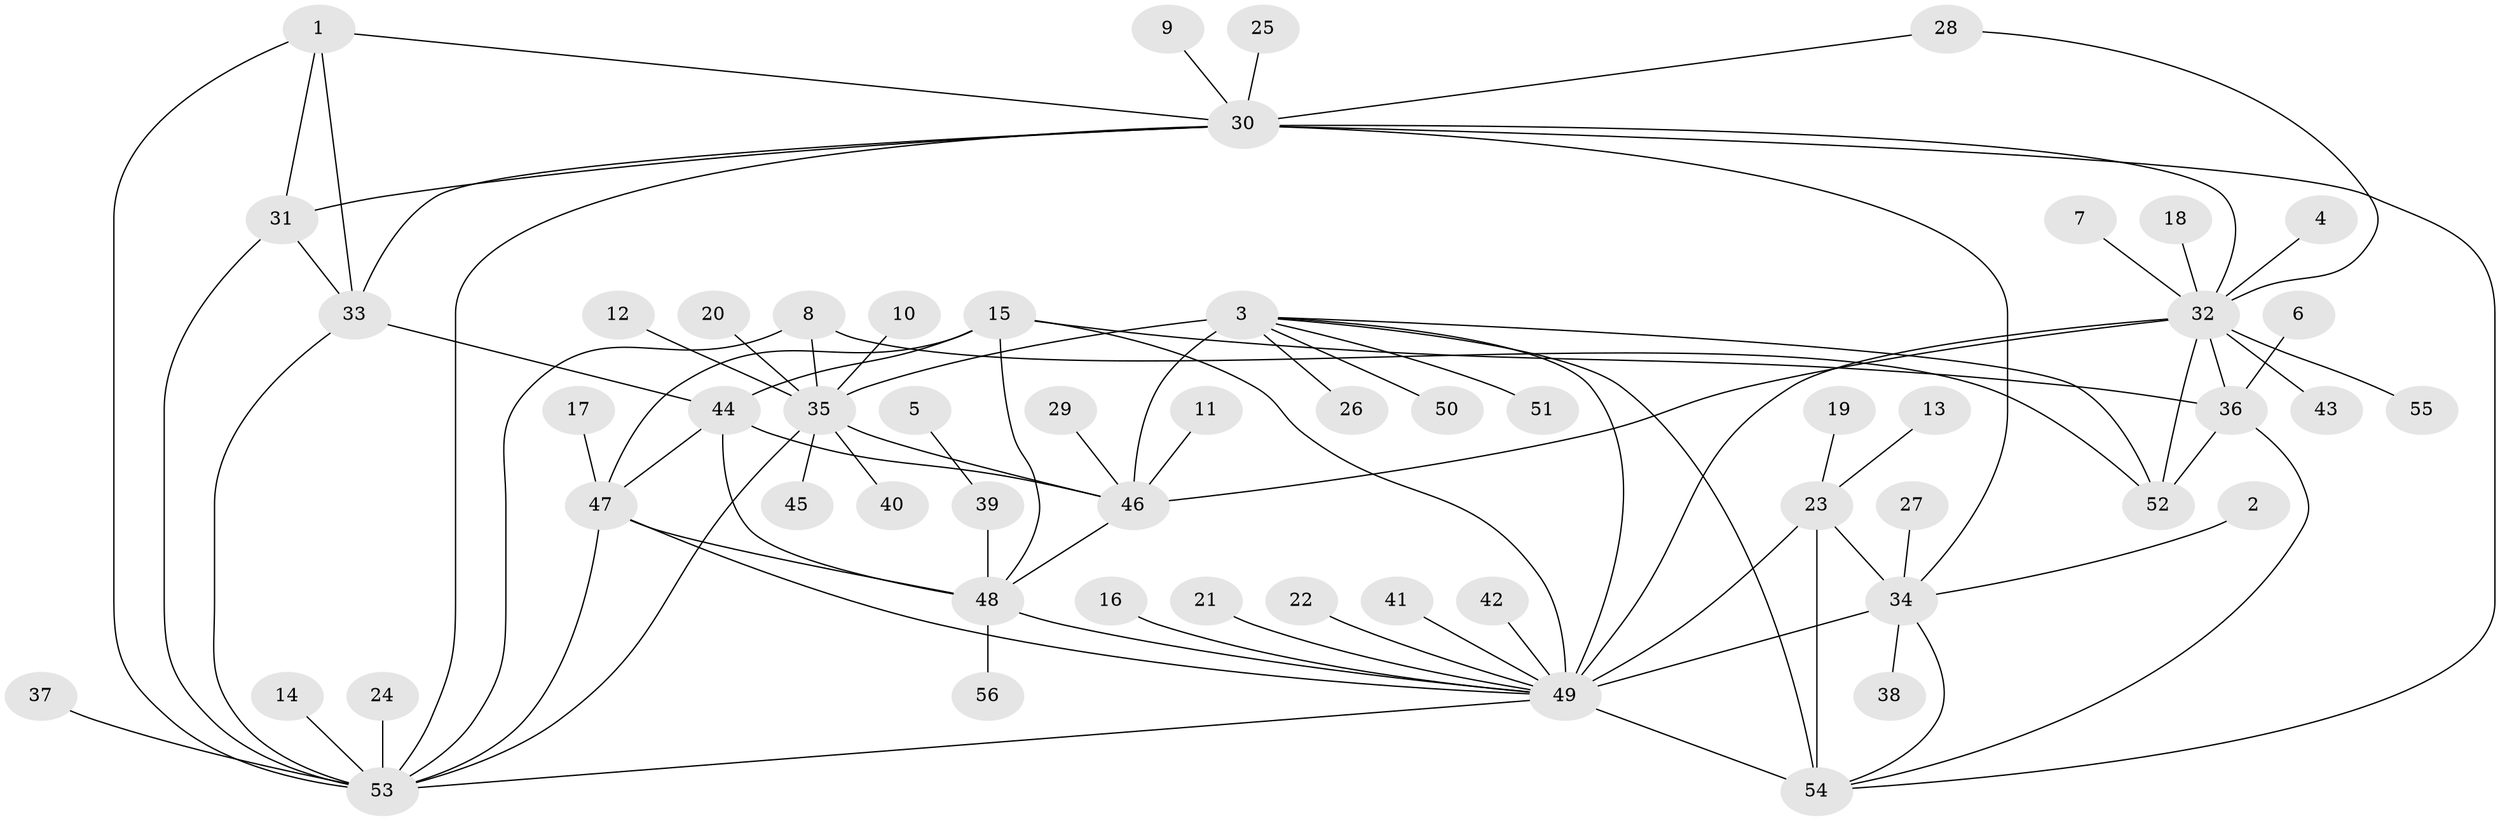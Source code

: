 // original degree distribution, {8: 0.044642857142857144, 5: 0.03571428571428571, 11: 0.017857142857142856, 12: 0.017857142857142856, 9: 0.008928571428571428, 13: 0.017857142857142856, 10: 0.008928571428571428, 7: 0.03571428571428571, 6: 0.026785714285714284, 4: 0.017857142857142856, 1: 0.5803571428571429, 2: 0.13392857142857142, 3: 0.05357142857142857}
// Generated by graph-tools (version 1.1) at 2025/26/03/09/25 03:26:37]
// undirected, 56 vertices, 87 edges
graph export_dot {
graph [start="1"]
  node [color=gray90,style=filled];
  1;
  2;
  3;
  4;
  5;
  6;
  7;
  8;
  9;
  10;
  11;
  12;
  13;
  14;
  15;
  16;
  17;
  18;
  19;
  20;
  21;
  22;
  23;
  24;
  25;
  26;
  27;
  28;
  29;
  30;
  31;
  32;
  33;
  34;
  35;
  36;
  37;
  38;
  39;
  40;
  41;
  42;
  43;
  44;
  45;
  46;
  47;
  48;
  49;
  50;
  51;
  52;
  53;
  54;
  55;
  56;
  1 -- 30 [weight=1.0];
  1 -- 31 [weight=1.0];
  1 -- 33 [weight=1.0];
  1 -- 53 [weight=1.0];
  2 -- 34 [weight=1.0];
  3 -- 26 [weight=1.0];
  3 -- 35 [weight=3.0];
  3 -- 46 [weight=3.0];
  3 -- 49 [weight=1.0];
  3 -- 50 [weight=1.0];
  3 -- 51 [weight=1.0];
  3 -- 52 [weight=1.0];
  3 -- 54 [weight=1.0];
  4 -- 32 [weight=1.0];
  5 -- 39 [weight=1.0];
  6 -- 36 [weight=1.0];
  7 -- 32 [weight=1.0];
  8 -- 35 [weight=1.0];
  8 -- 52 [weight=1.0];
  8 -- 53 [weight=1.0];
  9 -- 30 [weight=1.0];
  10 -- 35 [weight=1.0];
  11 -- 46 [weight=1.0];
  12 -- 35 [weight=1.0];
  13 -- 23 [weight=1.0];
  14 -- 53 [weight=1.0];
  15 -- 36 [weight=1.0];
  15 -- 44 [weight=2.0];
  15 -- 47 [weight=1.0];
  15 -- 48 [weight=1.0];
  15 -- 49 [weight=1.0];
  16 -- 49 [weight=1.0];
  17 -- 47 [weight=1.0];
  18 -- 32 [weight=1.0];
  19 -- 23 [weight=1.0];
  20 -- 35 [weight=1.0];
  21 -- 49 [weight=1.0];
  22 -- 49 [weight=1.0];
  23 -- 34 [weight=1.0];
  23 -- 49 [weight=2.0];
  23 -- 54 [weight=1.0];
  24 -- 53 [weight=1.0];
  25 -- 30 [weight=1.0];
  27 -- 34 [weight=1.0];
  28 -- 30 [weight=1.0];
  28 -- 32 [weight=1.0];
  29 -- 46 [weight=1.0];
  30 -- 31 [weight=1.0];
  30 -- 32 [weight=1.0];
  30 -- 33 [weight=1.0];
  30 -- 34 [weight=1.0];
  30 -- 53 [weight=1.0];
  30 -- 54 [weight=1.0];
  31 -- 33 [weight=1.0];
  31 -- 53 [weight=1.0];
  32 -- 36 [weight=2.0];
  32 -- 43 [weight=1.0];
  32 -- 46 [weight=1.0];
  32 -- 49 [weight=1.0];
  32 -- 52 [weight=2.0];
  32 -- 55 [weight=1.0];
  33 -- 44 [weight=1.0];
  33 -- 53 [weight=1.0];
  34 -- 38 [weight=1.0];
  34 -- 49 [weight=2.0];
  34 -- 54 [weight=1.0];
  35 -- 40 [weight=1.0];
  35 -- 45 [weight=1.0];
  35 -- 46 [weight=1.0];
  35 -- 53 [weight=1.0];
  36 -- 52 [weight=4.0];
  36 -- 54 [weight=1.0];
  37 -- 53 [weight=1.0];
  39 -- 48 [weight=1.0];
  41 -- 49 [weight=1.0];
  42 -- 49 [weight=1.0];
  44 -- 46 [weight=1.0];
  44 -- 47 [weight=2.0];
  44 -- 48 [weight=2.0];
  46 -- 48 [weight=1.0];
  47 -- 48 [weight=1.0];
  47 -- 49 [weight=1.0];
  47 -- 53 [weight=1.0];
  48 -- 49 [weight=1.0];
  48 -- 56 [weight=1.0];
  49 -- 53 [weight=1.0];
  49 -- 54 [weight=2.0];
}

